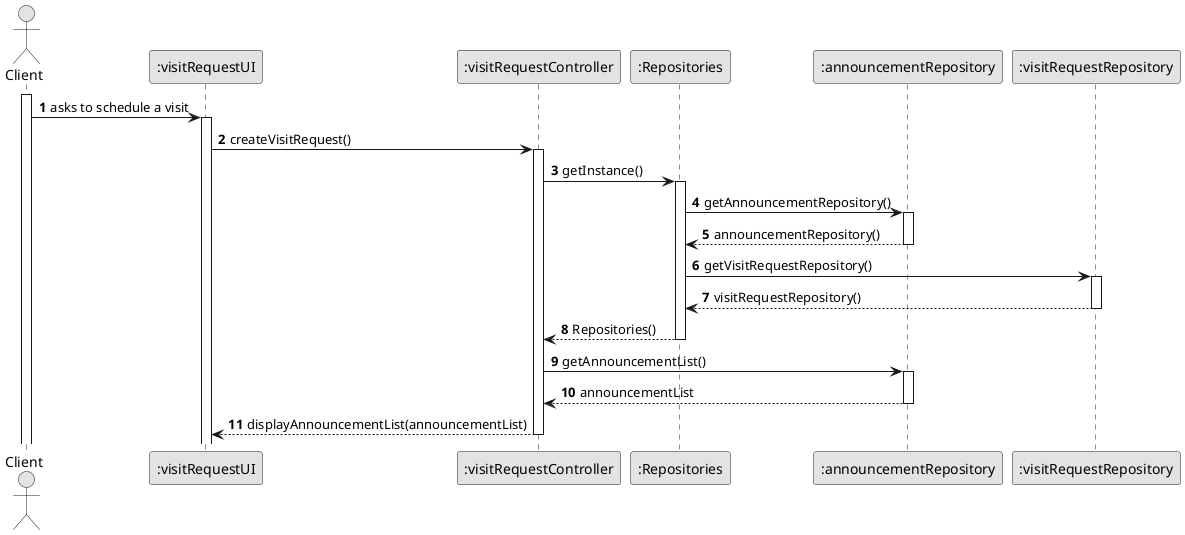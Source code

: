 @startuml
skinparam monochrome true
skinparam packageStyle rectangle
skinparam shadowing false

autonumber

'hide footbox
actor "Client" as user
participant ":visitRequestUI" as visitRequestUI
participant ":visitRequestController" as visitRequestController
participant ":Repositories" as Repositories
participant ":announcementRepository" as announcementRepository
participant ":visitRequestRepository" as visitRequestRepository

activate user
user -> visitRequestUI : asks to schedule a visit

activate visitRequestUI
visitRequestUI -> visitRequestController : createVisitRequest()

activate visitRequestController

visitRequestController -> Repositories : getInstance()
activate Repositories

Repositories -> announcementRepository : getAnnouncementRepository()
activate announcementRepository

announcementRepository --> Repositories : announcementRepository()

deactivate announcementRepository

Repositories -> visitRequestRepository : getVisitRequestRepository()
activate visitRequestRepository

visitRequestRepository --> Repositories : visitRequestRepository()
deactivate visitRequestRepository

Repositories --> visitRequestController : Repositories()

deactivate Repositories
visitRequestController -> announcementRepository : getAnnouncementList()

activate announcementRepository

announcementRepository --> visitRequestController : announcementList

deactivate announcementRepository

visitRequestController --> visitRequestUI : displayAnnouncementList(announcementList)

deactivate visitRequestController

@enduml
